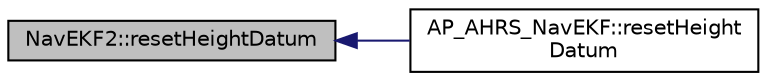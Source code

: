 digraph "NavEKF2::resetHeightDatum"
{
 // INTERACTIVE_SVG=YES
  edge [fontname="Helvetica",fontsize="10",labelfontname="Helvetica",labelfontsize="10"];
  node [fontname="Helvetica",fontsize="10",shape=record];
  rankdir="LR";
  Node1 [label="NavEKF2::resetHeightDatum",height=0.2,width=0.4,color="black", fillcolor="grey75", style="filled", fontcolor="black"];
  Node1 -> Node2 [dir="back",color="midnightblue",fontsize="10",style="solid",fontname="Helvetica"];
  Node2 [label="AP_AHRS_NavEKF::resetHeight\lDatum",height=0.2,width=0.4,color="black", fillcolor="white", style="filled",URL="$classAP__AHRS__NavEKF.html#abbb66a428cfdbf06ace24b6dfecc3fb5"];
}
